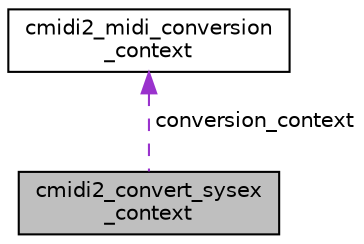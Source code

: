 digraph "cmidi2_convert_sysex_context"
{
 // LATEX_PDF_SIZE
  edge [fontname="Helvetica",fontsize="10",labelfontname="Helvetica",labelfontsize="10"];
  node [fontname="Helvetica",fontsize="10",shape=record];
  Node1 [label="cmidi2_convert_sysex\l_context",height=0.2,width=0.4,color="black", fillcolor="grey75", style="filled", fontcolor="black",tooltip=" "];
  Node2 -> Node1 [dir="back",color="darkorchid3",fontsize="10",style="dashed",label=" conversion_context" ,fontname="Helvetica"];
  Node2 [label="cmidi2_midi_conversion\l_context",height=0.2,width=0.4,color="black", fillcolor="white", style="filled",URL="$structcmidi2__midi__conversion__context.html",tooltip=" "];
}
